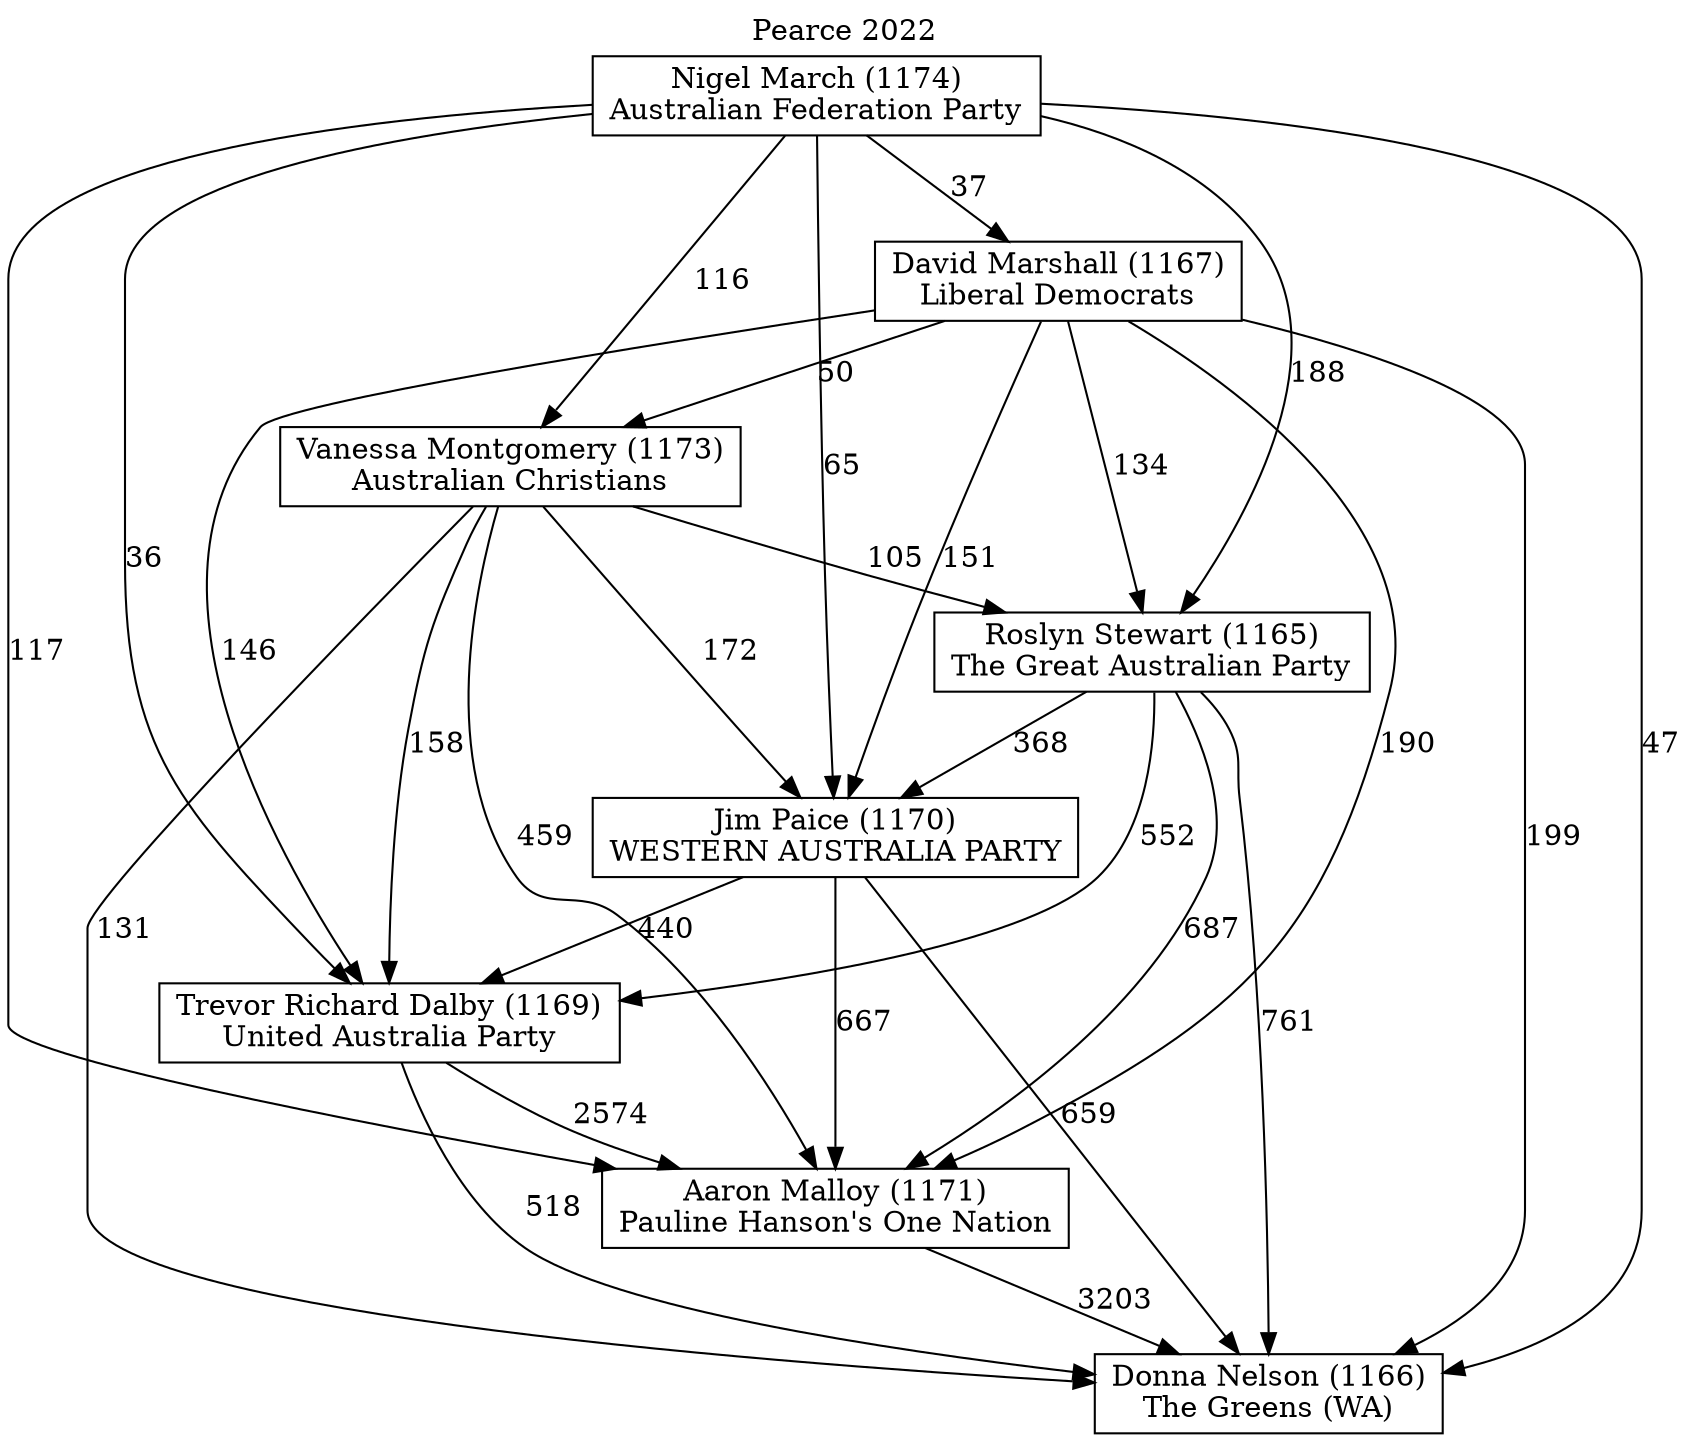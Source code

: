 // House preference flow
digraph "Donna Nelson (1166)_Pearce_2022" {
	graph [label="Pearce 2022" labelloc=t mclimit=10]
	node [shape=box]
	"Aaron Malloy (1171)" [label="Aaron Malloy (1171)
Pauline Hanson's One Nation"]
	"David Marshall (1167)" [label="David Marshall (1167)
Liberal Democrats"]
	"Donna Nelson (1166)" [label="Donna Nelson (1166)
The Greens (WA)"]
	"Jim Paice (1170)" [label="Jim Paice (1170)
WESTERN AUSTRALIA PARTY"]
	"Nigel March (1174)" [label="Nigel March (1174)
Australian Federation Party"]
	"Roslyn Stewart (1165)" [label="Roslyn Stewart (1165)
The Great Australian Party"]
	"Trevor Richard Dalby (1169)" [label="Trevor Richard Dalby (1169)
United Australia Party"]
	"Vanessa Montgomery (1173)" [label="Vanessa Montgomery (1173)
Australian Christians"]
	"Aaron Malloy (1171)" -> "Donna Nelson (1166)" [label=3203]
	"David Marshall (1167)" -> "Aaron Malloy (1171)" [label=190]
	"David Marshall (1167)" -> "Donna Nelson (1166)" [label=199]
	"David Marshall (1167)" -> "Jim Paice (1170)" [label=151]
	"David Marshall (1167)" -> "Roslyn Stewart (1165)" [label=134]
	"David Marshall (1167)" -> "Trevor Richard Dalby (1169)" [label=146]
	"David Marshall (1167)" -> "Vanessa Montgomery (1173)" [label=50]
	"Jim Paice (1170)" -> "Aaron Malloy (1171)" [label=667]
	"Jim Paice (1170)" -> "Donna Nelson (1166)" [label=659]
	"Jim Paice (1170)" -> "Trevor Richard Dalby (1169)" [label=440]
	"Nigel March (1174)" -> "Aaron Malloy (1171)" [label=117]
	"Nigel March (1174)" -> "David Marshall (1167)" [label=37]
	"Nigel March (1174)" -> "Donna Nelson (1166)" [label=47]
	"Nigel March (1174)" -> "Jim Paice (1170)" [label=65]
	"Nigel March (1174)" -> "Roslyn Stewart (1165)" [label=188]
	"Nigel March (1174)" -> "Trevor Richard Dalby (1169)" [label=36]
	"Nigel March (1174)" -> "Vanessa Montgomery (1173)" [label=116]
	"Roslyn Stewart (1165)" -> "Aaron Malloy (1171)" [label=687]
	"Roslyn Stewart (1165)" -> "Donna Nelson (1166)" [label=761]
	"Roslyn Stewart (1165)" -> "Jim Paice (1170)" [label=368]
	"Roslyn Stewart (1165)" -> "Trevor Richard Dalby (1169)" [label=552]
	"Trevor Richard Dalby (1169)" -> "Aaron Malloy (1171)" [label=2574]
	"Trevor Richard Dalby (1169)" -> "Donna Nelson (1166)" [label=518]
	"Vanessa Montgomery (1173)" -> "Aaron Malloy (1171)" [label=459]
	"Vanessa Montgomery (1173)" -> "Donna Nelson (1166)" [label=131]
	"Vanessa Montgomery (1173)" -> "Jim Paice (1170)" [label=172]
	"Vanessa Montgomery (1173)" -> "Roslyn Stewart (1165)" [label=105]
	"Vanessa Montgomery (1173)" -> "Trevor Richard Dalby (1169)" [label=158]
}
